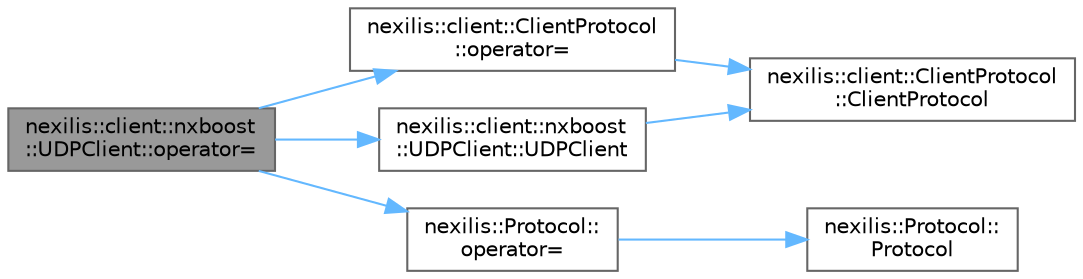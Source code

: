 digraph "nexilis::client::nxboost::UDPClient::operator="
{
 // LATEX_PDF_SIZE
  bgcolor="transparent";
  edge [fontname=Helvetica,fontsize=10,labelfontname=Helvetica,labelfontsize=10];
  node [fontname=Helvetica,fontsize=10,shape=box,height=0.2,width=0.4];
  rankdir="LR";
  Node1 [id="Node000001",label="nexilis::client::nxboost\l::UDPClient::operator=",height=0.2,width=0.4,color="gray40", fillcolor="grey60", style="filled", fontcolor="black",tooltip="Move assignment operator."];
  Node1 -> Node2 [id="edge1_Node000001_Node000002",color="steelblue1",style="solid",tooltip=" "];
  Node2 [id="Node000002",label="nexilis::client::ClientProtocol\l::operator=",height=0.2,width=0.4,color="grey40", fillcolor="white", style="filled",URL="$da/d2e/classnexilis_1_1client_1_1ClientProtocol.html#a48459b316e247e87032cbf7ce5e8c951",tooltip="Move assignment operator."];
  Node2 -> Node3 [id="edge2_Node000002_Node000003",color="steelblue1",style="solid",tooltip=" "];
  Node3 [id="Node000003",label="nexilis::client::ClientProtocol\l::ClientProtocol",height=0.2,width=0.4,color="grey40", fillcolor="white", style="filled",URL="$da/d2e/classnexilis_1_1client_1_1ClientProtocol.html#a3a5a32028e42dd0a2f3fe50b3779c3af",tooltip="Constructor."];
  Node1 -> Node4 [id="edge3_Node000001_Node000004",color="steelblue1",style="solid",tooltip=" "];
  Node4 [id="Node000004",label="nexilis::Protocol::\loperator=",height=0.2,width=0.4,color="grey40", fillcolor="white", style="filled",URL="$da/d49/classnexilis_1_1Protocol.html#aeeddc79aba8533fc0e7cdcf9b9ec2391",tooltip="Move assignment operator."];
  Node4 -> Node5 [id="edge4_Node000004_Node000005",color="steelblue1",style="solid",tooltip=" "];
  Node5 [id="Node000005",label="nexilis::Protocol::\lProtocol",height=0.2,width=0.4,color="grey40", fillcolor="white", style="filled",URL="$da/d49/classnexilis_1_1Protocol.html#a2f5e825a448aac34ba7b092003d412c7",tooltip="Default constructor."];
  Node1 -> Node6 [id="edge5_Node000001_Node000006",color="steelblue1",style="solid",tooltip=" "];
  Node6 [id="Node000006",label="nexilis::client::nxboost\l::UDPClient::UDPClient",height=0.2,width=0.4,color="grey40", fillcolor="white", style="filled",URL="$db/dfd/classnexilis_1_1client_1_1nxboost_1_1UDPClient.html#a8708e0fcf75912b340cbf92cd67c40c4",tooltip="Constructor."];
  Node6 -> Node3 [id="edge6_Node000006_Node000003",color="steelblue1",style="solid",tooltip=" "];
}
